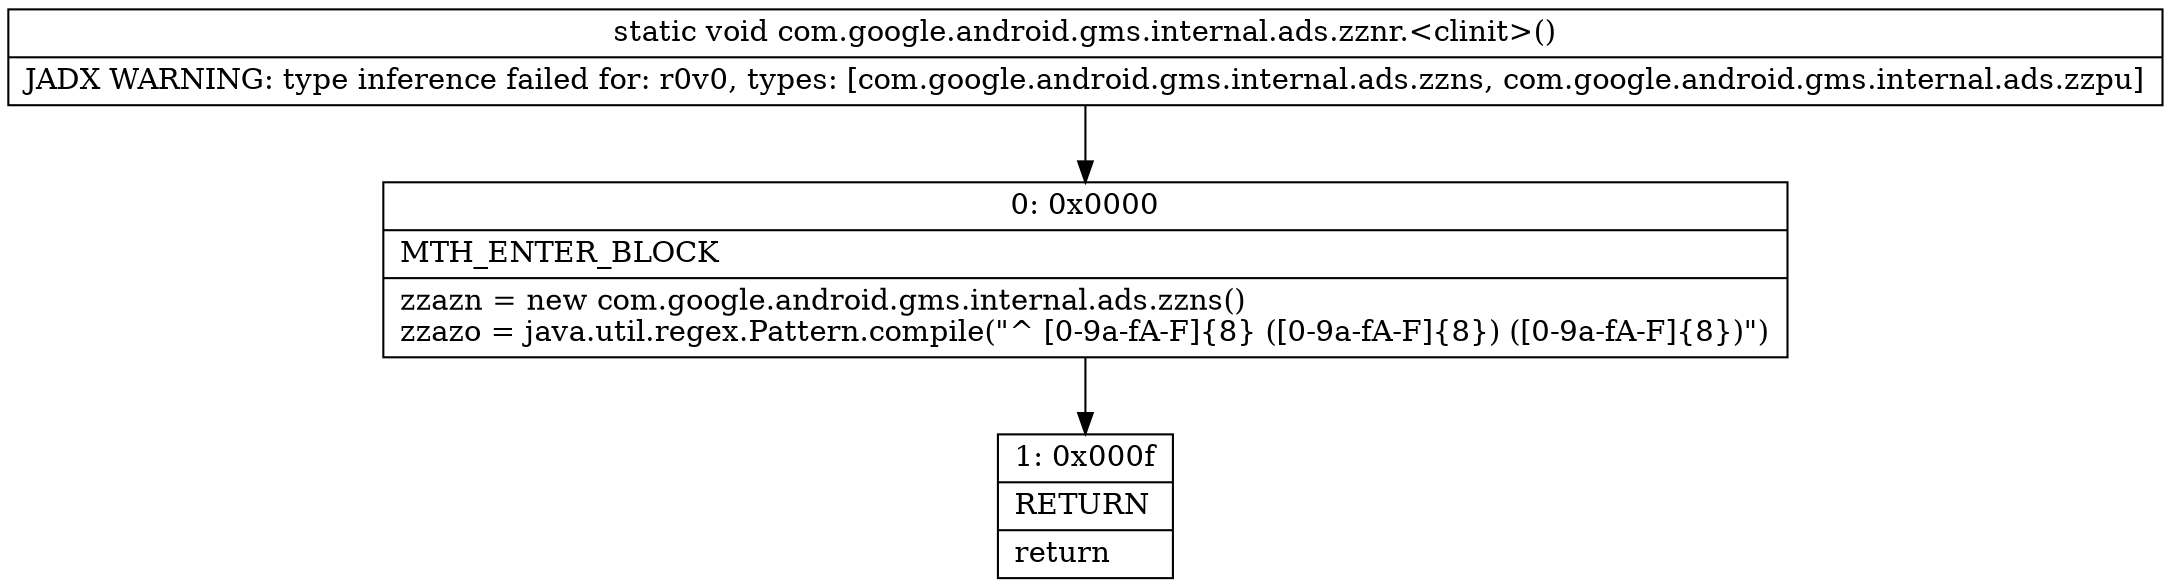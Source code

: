 digraph "CFG forcom.google.android.gms.internal.ads.zznr.\<clinit\>()V" {
Node_0 [shape=record,label="{0\:\ 0x0000|MTH_ENTER_BLOCK\l|zzazn = new com.google.android.gms.internal.ads.zzns()\lzzazo = java.util.regex.Pattern.compile(\"^ [0\-9a\-fA\-F]\{8\} ([0\-9a\-fA\-F]\{8\}) ([0\-9a\-fA\-F]\{8\})\")\l}"];
Node_1 [shape=record,label="{1\:\ 0x000f|RETURN\l|return\l}"];
MethodNode[shape=record,label="{static void com.google.android.gms.internal.ads.zznr.\<clinit\>()  | JADX WARNING: type inference failed for: r0v0, types: [com.google.android.gms.internal.ads.zzns, com.google.android.gms.internal.ads.zzpu]\l}"];
MethodNode -> Node_0;
Node_0 -> Node_1;
}

